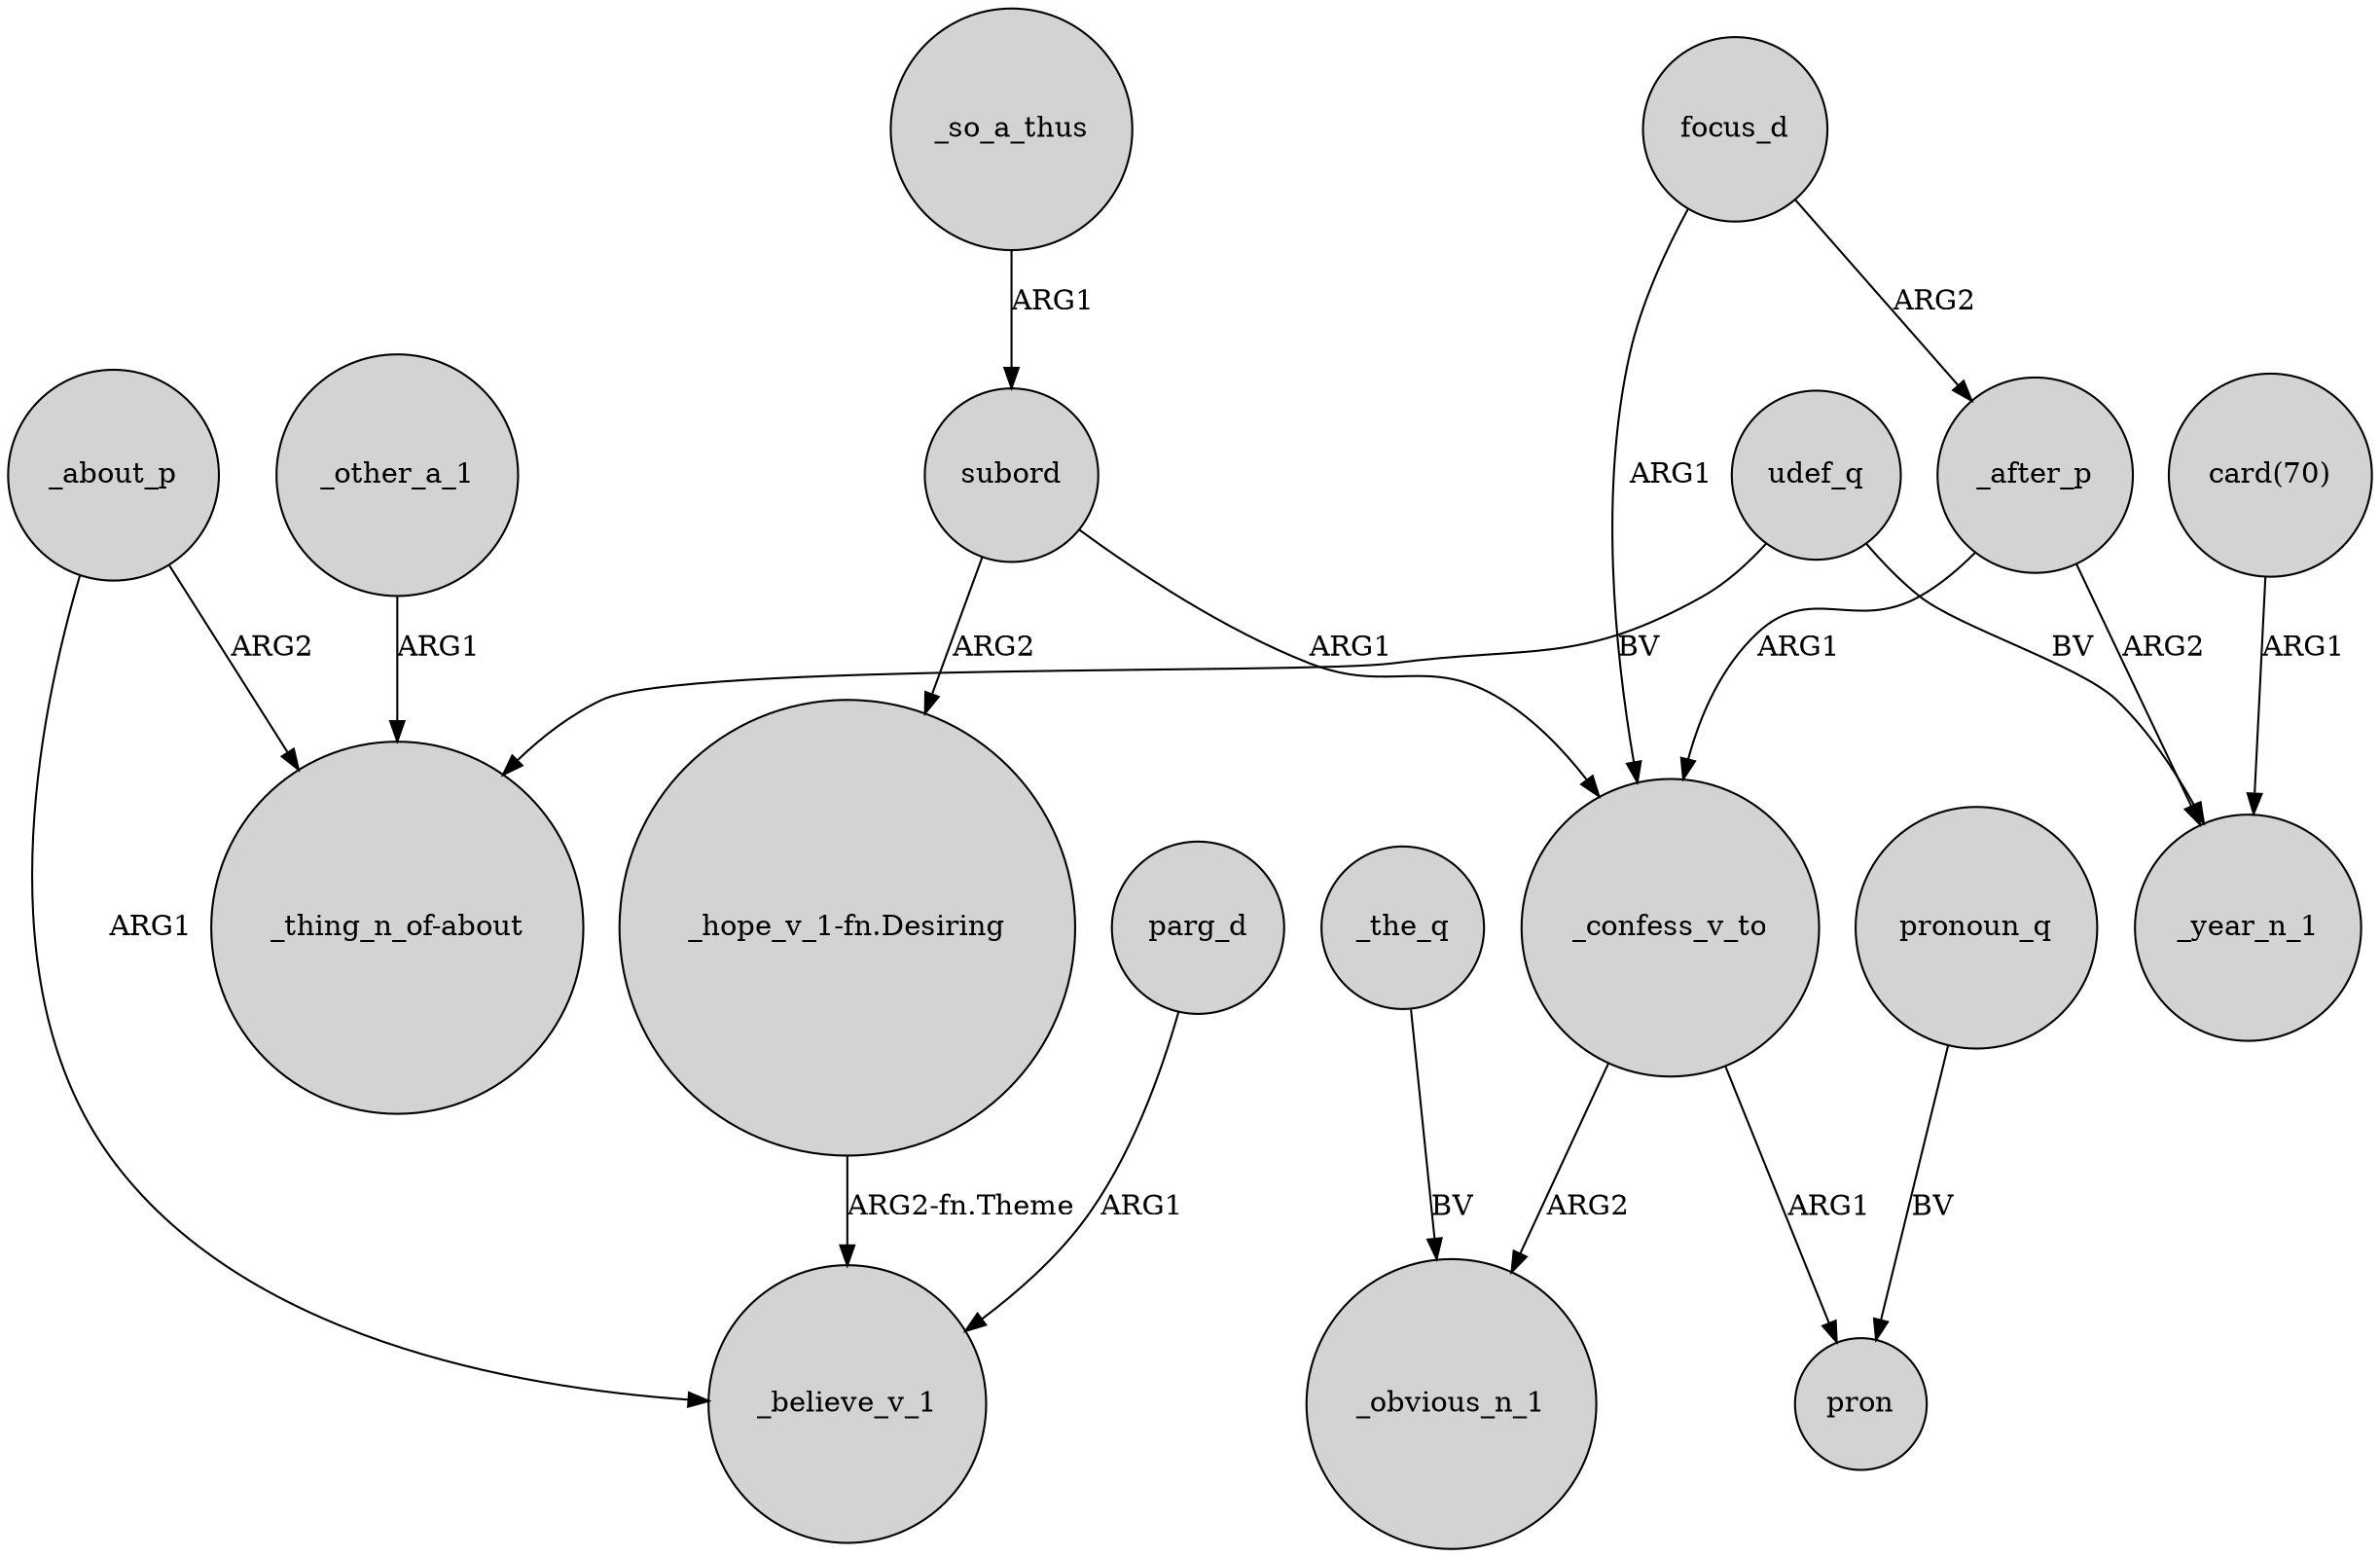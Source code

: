 digraph {
	node [shape=circle style=filled]
	udef_q -> "_thing_n_of-about" [label=BV]
	"_hope_v_1-fn.Desiring" -> _believe_v_1 [label="ARG2-fn.Theme"]
	focus_d -> _after_p [label=ARG2]
	focus_d -> _confess_v_to [label=ARG1]
	_the_q -> _obvious_n_1 [label=BV]
	_so_a_thus -> subord [label=ARG1]
	subord -> "_hope_v_1-fn.Desiring" [label=ARG2]
	_other_a_1 -> "_thing_n_of-about" [label=ARG1]
	pronoun_q -> pron [label=BV]
	_confess_v_to -> pron [label=ARG1]
	_after_p -> _year_n_1 [label=ARG2]
	_after_p -> _confess_v_to [label=ARG1]
	_about_p -> "_thing_n_of-about" [label=ARG2]
	udef_q -> _year_n_1 [label=BV]
	_about_p -> _believe_v_1 [label=ARG1]
	_confess_v_to -> _obvious_n_1 [label=ARG2]
	"card(70)" -> _year_n_1 [label=ARG1]
	parg_d -> _believe_v_1 [label=ARG1]
	subord -> _confess_v_to [label=ARG1]
}

